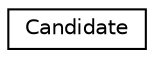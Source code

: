digraph G
{
  edge [fontname="Helvetica",fontsize="10",labelfontname="Helvetica",labelfontsize="10"];
  node [fontname="Helvetica",fontsize="10",shape=record];
  rankdir=LR;
  Node1 [label="Candidate",height=0.2,width=0.4,color="black", fillcolor="white", style="filled",URL="$class_candidate.html"];
}
